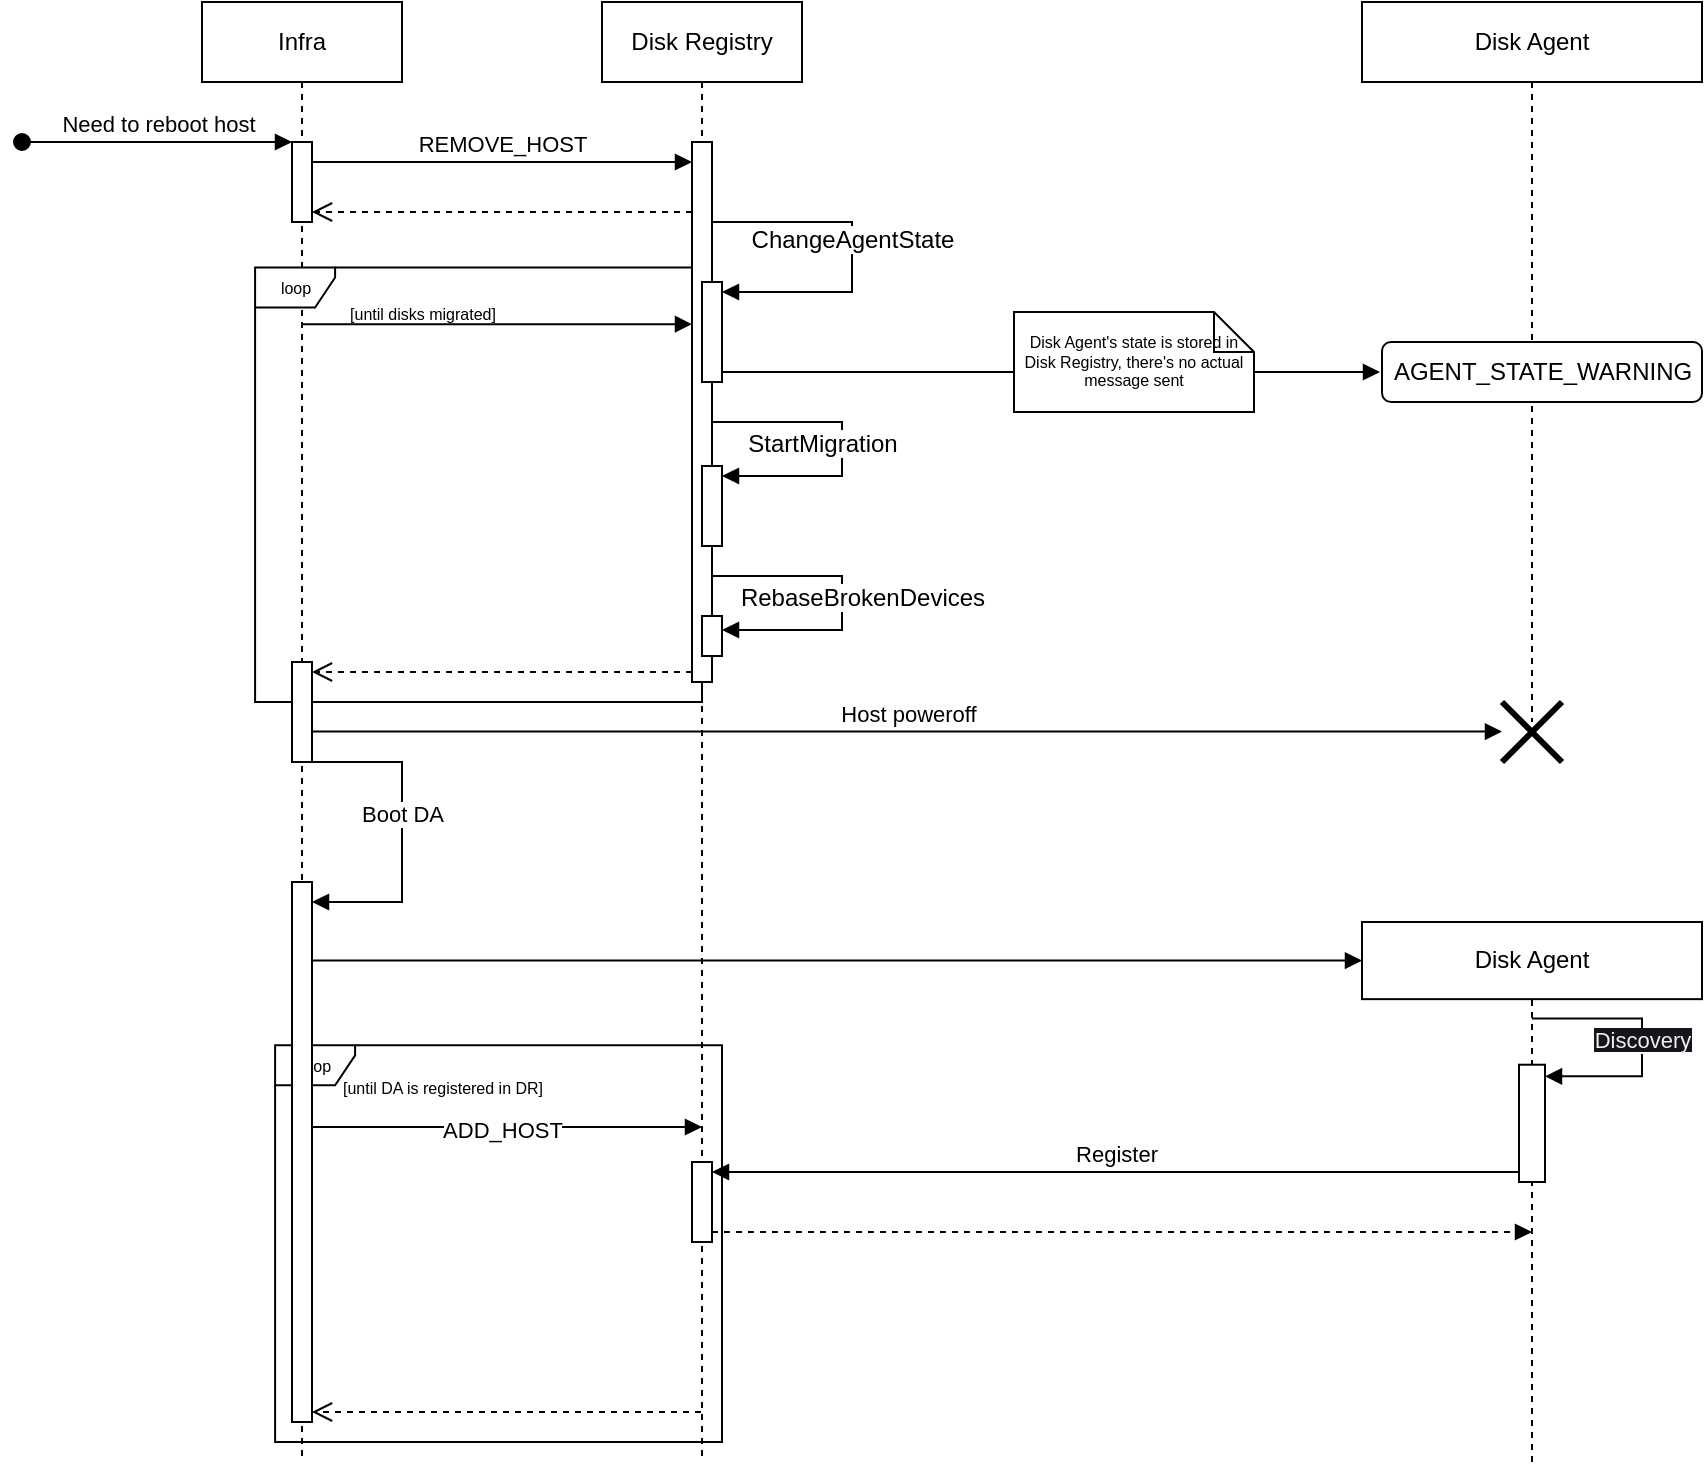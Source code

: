 <mxfile>
    <diagram name="Page-1" id="2YBvvXClWsGukQMizWep">
        <mxGraphModel dx="1387" dy="780" grid="0" gridSize="10" guides="1" tooltips="1" connect="1" arrows="1" fold="1" page="0" pageScale="1" pageWidth="850" pageHeight="1100" math="0" shadow="0">
            <root>
                <mxCell id="0"/>
                <mxCell id="1" parent="0"/>
                <mxCell id="aM9ryv3xv72pqoxQDRHE-1" value="Infra" style="shape=umlLifeline;perimeter=lifelinePerimeter;whiteSpace=wrap;html=1;container=0;dropTarget=0;collapsible=0;recursiveResize=0;outlineConnect=0;portConstraint=eastwest;newEdgeStyle={&quot;edgeStyle&quot;:&quot;elbowEdgeStyle&quot;,&quot;elbow&quot;:&quot;vertical&quot;,&quot;curved&quot;:0,&quot;rounded&quot;:0};" parent="1" vertex="1">
                    <mxGeometry x="100" y="40" width="100" height="730" as="geometry"/>
                </mxCell>
                <mxCell id="aM9ryv3xv72pqoxQDRHE-5" value="Disk Registry" style="shape=umlLifeline;perimeter=lifelinePerimeter;whiteSpace=wrap;html=1;container=0;dropTarget=0;collapsible=0;recursiveResize=0;outlineConnect=0;portConstraint=eastwest;newEdgeStyle={&quot;edgeStyle&quot;:&quot;elbowEdgeStyle&quot;,&quot;elbow&quot;:&quot;vertical&quot;,&quot;curved&quot;:0,&quot;rounded&quot;:0};movable=1;resizable=1;rotatable=1;deletable=1;editable=1;connectable=1;" parent="1" vertex="1">
                    <mxGeometry x="300" y="40" width="100" height="730" as="geometry"/>
                </mxCell>
                <mxCell id="aM9ryv3xv72pqoxQDRHE-7" value="REMOVE_HOST" style="html=1;verticalAlign=bottom;endArrow=block;edgeStyle=elbowEdgeStyle;elbow=vertical;curved=0;rounded=0;" parent="1" source="6XYIYXBxGy6aB3ax5ImO-21" target="CwJd92zBgyKHX__frGb2-6" edge="1">
                    <mxGeometry relative="1" as="geometry">
                        <mxPoint x="150" y="120" as="sourcePoint"/>
                        <Array as="points">
                            <mxPoint x="265" y="120"/>
                        </Array>
                        <mxPoint x="340" y="120" as="targetPoint"/>
                    </mxGeometry>
                </mxCell>
                <mxCell id="H9zueEprOhz8H6vKILK5-17" value="Disk Agent" style="shape=umlLifeline;perimeter=lifelinePerimeter;whiteSpace=wrap;html=1;container=1;dropTarget=0;collapsible=0;recursiveResize=0;outlineConnect=0;portConstraint=eastwest;newEdgeStyle={&quot;edgeStyle&quot;:&quot;elbowEdgeStyle&quot;,&quot;elbow&quot;:&quot;vertical&quot;,&quot;curved&quot;:0,&quot;rounded&quot;:0};" parent="1" vertex="1">
                    <mxGeometry x="680" y="40" width="170" height="360" as="geometry"/>
                </mxCell>
                <mxCell id="CwJd92zBgyKHX__frGb2-28" value="AGENT_STATE_WARNING" style="rounded=1;dashed=0;point=[];connectable=0;targetShapes=umlLifeline;html=1;" parent="H9zueEprOhz8H6vKILK5-17" vertex="1">
                    <mxGeometry x="10" y="170" width="160" height="30" as="geometry"/>
                </mxCell>
                <mxCell id="CwJd92zBgyKHX__frGb2-22" value="" style="html=1;verticalAlign=bottom;endArrow=open;dashed=1;endSize=8;curved=0;rounded=0;exitX=0;exitY=1;exitDx=0;exitDy=-5;exitPerimeter=0;" parent="1" source="CwJd92zBgyKHX__frGb2-6" target="aM9ryv3xv72pqoxQDRHE-2" edge="1">
                    <mxGeometry relative="1" as="geometry">
                        <mxPoint x="150" y="340" as="targetPoint"/>
                        <mxPoint x="345" y="335" as="sourcePoint"/>
                    </mxGeometry>
                </mxCell>
                <mxCell id="CwJd92zBgyKHX__frGb2-36" value="Host poweroff" style="html=1;verticalAlign=bottom;endArrow=block;curved=0;rounded=0;" parent="1" source="aM9ryv3xv72pqoxQDRHE-2" target="CwJd92zBgyKHX__frGb2-39" edge="1">
                    <mxGeometry relative="1" as="geometry">
                        <mxPoint x="270" y="410" as="sourcePoint"/>
                        <mxPoint x="490" y="360" as="targetPoint"/>
                    </mxGeometry>
                </mxCell>
                <mxCell id="SXcdiKqlx7OtoO0jn4dH-5" value="Register" style="html=1;verticalAlign=bottom;endArrow=block;curved=0;rounded=0;entryX=1;entryY=0;entryDx=0;entryDy=5;entryPerimeter=0;exitX=0;exitY=1;exitDx=0;exitDy=-5;exitPerimeter=0;" parent="1" source="CwJd92zBgyKHX__frGb2-56" target="SXcdiKqlx7OtoO0jn4dH-4" edge="1">
                    <mxGeometry relative="1" as="geometry">
                        <mxPoint x="270" y="585" as="sourcePoint"/>
                        <mxPoint x="450" y="570" as="targetPoint"/>
                    </mxGeometry>
                </mxCell>
                <mxCell id="CwJd92zBgyKHX__frGb2-39" value="" style="shape=umlDestroy;whiteSpace=wrap;html=1;strokeWidth=3;targetShapes=umlLifeline;" parent="1" vertex="1">
                    <mxGeometry x="750" y="390" width="30" height="30" as="geometry"/>
                </mxCell>
                <mxCell id="6XYIYXBxGy6aB3ax5ImO-12" value="" style="html=1;verticalAlign=bottom;endArrow=block;curved=0;rounded=0;exitX=1;exitY=1;exitDx=0;exitDy=-5;exitPerimeter=0;" parent="1" source="CwJd92zBgyKHX__frGb2-18" edge="1">
                    <mxGeometry x="-0.731" relative="1" as="geometry">
                        <mxPoint x="380" y="230" as="sourcePoint"/>
                        <mxPoint x="689" y="225" as="targetPoint"/>
                        <mxPoint as="offset"/>
                    </mxGeometry>
                </mxCell>
                <mxCell id="8qwJdJDoc-sO6U1SvDWc-11" value="Disk Agent's state is stored in Disk Registry, there's no actual message sent" style="shape=note;size=20;whiteSpace=wrap;html=1;fontSize=8;verticalAlign=middle;" parent="1" vertex="1">
                    <mxGeometry x="506" y="195" width="120" height="50" as="geometry"/>
                </mxCell>
                <mxCell id="6XYIYXBxGy6aB3ax5ImO-14" value="&lt;span style=&quot;text-align: left; font-size: 12px;&quot;&gt;StartMigration&lt;/span&gt;" style="html=1;verticalAlign=bottom;endArrow=block;curved=0;rounded=0;entryX=1;entryY=0;entryDx=0;entryDy=5;entryPerimeter=0;fontSize=12;" parent="1" target="6XYIYXBxGy6aB3ax5ImO-15" edge="1">
                    <mxGeometry x="0.342" y="-7" width="80" relative="1" as="geometry">
                        <mxPoint x="355" y="250" as="sourcePoint"/>
                        <mxPoint x="400" y="235" as="targetPoint"/>
                        <Array as="points">
                            <mxPoint x="420" y="250"/>
                            <mxPoint x="420" y="277"/>
                        </Array>
                        <mxPoint as="offset"/>
                    </mxGeometry>
                </mxCell>
                <mxCell id="6XYIYXBxGy6aB3ax5ImO-18" value="" style="group" parent="1" vertex="1" connectable="0">
                    <mxGeometry x="110" y="160" width="240" height="230" as="geometry"/>
                </mxCell>
                <mxCell id="6XYIYXBxGy6aB3ax5ImO-16" value="loop" style="shape=umlFrame;whiteSpace=wrap;html=1;pointerEvents=0;fontSize=8;width=40;height=20;" parent="6XYIYXBxGy6aB3ax5ImO-18" vertex="1">
                    <mxGeometry x="16.552" y="12.778" width="223.448" height="217.222" as="geometry"/>
                </mxCell>
                <mxCell id="6XYIYXBxGy6aB3ax5ImO-17" value="[until disks migrated]" style="text;html=1;align=center;verticalAlign=middle;resizable=0;points=[];autosize=1;strokeColor=none;fillColor=none;fontSize=8;" parent="6XYIYXBxGy6aB3ax5ImO-18" vertex="1">
                    <mxGeometry x="49.655" y="25.556" width="100" height="20" as="geometry"/>
                </mxCell>
                <mxCell id="6XYIYXBxGy6aB3ax5ImO-19" value="" style="html=1;verticalAlign=bottom;endArrow=open;dashed=1;endSize=8;curved=0;rounded=0;entryX=1;entryY=1;entryDx=0;entryDy=-5;entryPerimeter=0;" parent="1" source="CwJd92zBgyKHX__frGb2-6" target="6XYIYXBxGy6aB3ax5ImO-21" edge="1">
                    <mxGeometry relative="1" as="geometry">
                        <mxPoint x="170" y="140" as="targetPoint"/>
                        <mxPoint x="340" y="140" as="sourcePoint"/>
                    </mxGeometry>
                </mxCell>
                <mxCell id="aM9ryv3xv72pqoxQDRHE-3" value="Need to reboot host" style="html=1;verticalAlign=bottom;startArrow=oval;endArrow=block;startSize=8;edgeStyle=elbowEdgeStyle;elbow=vertical;curved=0;rounded=0;" parent="1" target="6XYIYXBxGy6aB3ax5ImO-21" edge="1">
                    <mxGeometry relative="1" as="geometry">
                        <mxPoint x="10" y="110" as="sourcePoint"/>
                        <mxPoint x="150" y="120" as="targetPoint"/>
                        <Array as="points">
                            <mxPoint x="90" y="110"/>
                        </Array>
                    </mxGeometry>
                </mxCell>
                <mxCell id="6XYIYXBxGy6aB3ax5ImO-23" value="" style="html=1;verticalAlign=bottom;endArrow=block;edgeStyle=elbowEdgeStyle;elbow=vertical;curved=0;rounded=0;" parent="1" source="aM9ryv3xv72pqoxQDRHE-1" target="CwJd92zBgyKHX__frGb2-6" edge="1">
                    <mxGeometry relative="1" as="geometry">
                        <mxPoint x="160" y="201.11" as="sourcePoint"/>
                        <Array as="points">
                            <mxPoint x="260" y="201.11"/>
                        </Array>
                        <mxPoint x="340" y="201.11" as="targetPoint"/>
                    </mxGeometry>
                </mxCell>
                <mxCell id="6XYIYXBxGy6aB3ax5ImO-26" value="" style="html=1;verticalAlign=bottom;labelBackgroundColor=none;endArrow=block;endFill=1;dashed=1;rounded=0;exitX=1;exitY=1;exitDx=0;exitDy=-5;exitPerimeter=0;" parent="1" source="SXcdiKqlx7OtoO0jn4dH-4" edge="1">
                    <mxGeometry width="160" relative="1" as="geometry">
                        <mxPoint x="250" y="650" as="sourcePoint"/>
                        <mxPoint x="765" y="655" as="targetPoint"/>
                    </mxGeometry>
                </mxCell>
                <mxCell id="6XYIYXBxGy6aB3ax5ImO-29" value="" style="group" parent="1" vertex="1" connectable="0">
                    <mxGeometry x="120" y="550" width="240" height="210" as="geometry"/>
                </mxCell>
                <mxCell id="6XYIYXBxGy6aB3ax5ImO-30" value="loop" style="shape=umlFrame;whiteSpace=wrap;html=1;pointerEvents=0;fontSize=8;width=40;height=20;" parent="6XYIYXBxGy6aB3ax5ImO-29" vertex="1">
                    <mxGeometry x="16.552" y="11.667" width="223.448" height="198.333" as="geometry"/>
                </mxCell>
                <mxCell id="6XYIYXBxGy6aB3ax5ImO-31" value="[until DA is registered in DR]" style="text;html=1;align=center;verticalAlign=middle;resizable=0;points=[];autosize=1;strokeColor=none;fillColor=none;fontSize=8;" parent="6XYIYXBxGy6aB3ax5ImO-29" vertex="1">
                    <mxGeometry x="39.655" y="23.333" width="120" height="20" as="geometry"/>
                </mxCell>
                <mxCell id="Eu3GBcsgDfkCTBm3hQhz-7" value="" style="html=1;verticalAlign=bottom;endArrow=block;curved=0;rounded=0;" parent="6XYIYXBxGy6aB3ax5ImO-29" source="CwJd92zBgyKHX__frGb2-45" edge="1">
                    <mxGeometry relative="1" as="geometry">
                        <mxPoint x="39.66" y="52.5" as="sourcePoint"/>
                        <mxPoint x="230" y="52.5" as="targetPoint"/>
                    </mxGeometry>
                </mxCell>
                <mxCell id="6XYIYXBxGy6aB3ax5ImO-39" value="ADD_HOST" style="edgeLabel;html=1;align=center;verticalAlign=middle;resizable=0;points=[];" parent="Eu3GBcsgDfkCTBm3hQhz-7" vertex="1" connectable="0">
                    <mxGeometry x="0.28" y="1" relative="1" as="geometry">
                        <mxPoint x="-30" y="2" as="offset"/>
                    </mxGeometry>
                </mxCell>
                <mxCell id="6XYIYXBxGy6aB3ax5ImO-36" value="" style="html=1;verticalAlign=bottom;endArrow=block;curved=0;rounded=0;entryX=0;entryY=0.5;entryDx=0;entryDy=0;" parent="1" source="CwJd92zBgyKHX__frGb2-45" target="CwJd92zBgyKHX__frGb2-49" edge="1">
                    <mxGeometry relative="1" as="geometry">
                        <mxPoint x="40" y="520" as="sourcePoint"/>
                        <mxPoint x="635" y="520" as="targetPoint"/>
                    </mxGeometry>
                </mxCell>
                <mxCell id="6XYIYXBxGy6aB3ax5ImO-37" value="" style="html=1;verticalAlign=bottom;endArrow=open;dashed=1;endSize=8;curved=0;rounded=0;entryX=1;entryY=1;entryDx=0;entryDy=-5;entryPerimeter=0;" parent="1" source="aM9ryv3xv72pqoxQDRHE-5" target="CwJd92zBgyKHX__frGb2-45" edge="1">
                    <mxGeometry relative="1" as="geometry">
                        <mxPoint x="250" y="730" as="targetPoint"/>
                        <mxPoint x="345" y="735" as="sourcePoint"/>
                    </mxGeometry>
                </mxCell>
                <mxCell id="CwJd92zBgyKHX__frGb2-6" value="" style="html=1;points=[[0,0,0,0,5],[0,1,0,0,-5],[1,0,0,0,5],[1,1,0,0,-5]];perimeter=orthogonalPerimeter;outlineConnect=0;targetShapes=umlLifeline;portConstraint=eastwest;newEdgeStyle={&quot;curved&quot;:0,&quot;rounded&quot;:0};" parent="1" vertex="1">
                    <mxGeometry x="345" y="110" width="10" height="270" as="geometry"/>
                </mxCell>
                <mxCell id="CwJd92zBgyKHX__frGb2-18" value="" style="html=1;points=[[0,0,0,0,5],[0,1,0,0,-5],[1,0,0,0,5],[1,1,0,0,-5]];perimeter=orthogonalPerimeter;outlineConnect=0;targetShapes=umlLifeline;portConstraint=eastwest;newEdgeStyle={&quot;curved&quot;:0,&quot;rounded&quot;:0};" parent="1" vertex="1">
                    <mxGeometry x="350" y="180" width="10" height="50" as="geometry"/>
                </mxCell>
                <mxCell id="SXcdiKqlx7OtoO0jn4dH-4" value="" style="html=1;points=[[0,0,0,0,5],[0,1,0,0,-5],[1,0,0,0,5],[1,1,0,0,-5]];perimeter=orthogonalPerimeter;outlineConnect=0;targetShapes=umlLifeline;portConstraint=eastwest;newEdgeStyle={&quot;curved&quot;:0,&quot;rounded&quot;:0};" parent="1" vertex="1">
                    <mxGeometry x="345" y="620" width="10" height="40" as="geometry"/>
                </mxCell>
                <mxCell id="6XYIYXBxGy6aB3ax5ImO-15" value="" style="html=1;points=[[0,0,0,0,5],[0,1,0,0,-5],[1,0,0,0,5],[1,1,0,0,-5]];perimeter=orthogonalPerimeter;outlineConnect=0;targetShapes=umlLifeline;portConstraint=eastwest;newEdgeStyle={&quot;curved&quot;:0,&quot;rounded&quot;:0};" parent="1" vertex="1">
                    <mxGeometry x="350" y="272" width="10" height="40" as="geometry"/>
                </mxCell>
                <mxCell id="6XYIYXBxGy6aB3ax5ImO-42" value="&lt;div style=&quot;text-align: left;&quot;&gt;ChangeAgentState&lt;/div&gt;" style="html=1;verticalAlign=bottom;endArrow=block;curved=0;rounded=0;entryX=1;entryY=0;entryDx=0;entryDy=5;entryPerimeter=0;fontSize=12;" parent="1" source="CwJd92zBgyKHX__frGb2-6" target="CwJd92zBgyKHX__frGb2-18" edge="1">
                    <mxGeometry x="0.03" width="80" relative="1" as="geometry">
                        <mxPoint x="360" y="150" as="sourcePoint"/>
                        <mxPoint x="365" y="190" as="targetPoint"/>
                        <Array as="points">
                            <mxPoint x="425" y="150"/>
                            <mxPoint x="425" y="185"/>
                        </Array>
                        <mxPoint as="offset"/>
                    </mxGeometry>
                </mxCell>
                <mxCell id="aM9ryv3xv72pqoxQDRHE-2" value="" style="html=1;points=[];perimeter=orthogonalPerimeter;outlineConnect=0;targetShapes=umlLifeline;portConstraint=eastwest;newEdgeStyle={&quot;edgeStyle&quot;:&quot;elbowEdgeStyle&quot;,&quot;elbow&quot;:&quot;vertical&quot;,&quot;curved&quot;:0,&quot;rounded&quot;:0};" parent="1" vertex="1">
                    <mxGeometry x="145" y="370" width="10" height="50" as="geometry"/>
                </mxCell>
                <mxCell id="CwJd92zBgyKHX__frGb2-45" value="" style="html=1;points=[[0,0,0,0,5],[0,1,0,0,-5],[1,0,0,0,5],[1,1,0,0,-5]];perimeter=orthogonalPerimeter;outlineConnect=0;targetShapes=umlLifeline;portConstraint=eastwest;newEdgeStyle={&quot;curved&quot;:0,&quot;rounded&quot;:0};" parent="1" vertex="1">
                    <mxGeometry x="145" y="480" width="10" height="270" as="geometry"/>
                </mxCell>
                <mxCell id="6XYIYXBxGy6aB3ax5ImO-21" value="" style="html=1;points=[[0,0,0,0,5],[0,1,0,0,-5],[1,0,0,0,5],[1,1,0,0,-5]];perimeter=orthogonalPerimeter;outlineConnect=0;targetShapes=umlLifeline;portConstraint=eastwest;newEdgeStyle={&quot;curved&quot;:0,&quot;rounded&quot;:0};" parent="1" vertex="1">
                    <mxGeometry x="145" y="110" width="10" height="40" as="geometry"/>
                </mxCell>
                <mxCell id="6XYIYXBxGy6aB3ax5ImO-24" value="&lt;span style=&quot;text-align: left;&quot;&gt;Boot DA&lt;/span&gt;" style="html=1;verticalAlign=bottom;endArrow=block;curved=0;rounded=0;" parent="1" source="aM9ryv3xv72pqoxQDRHE-2" target="CwJd92zBgyKHX__frGb2-45" edge="1">
                    <mxGeometry width="80" relative="1" as="geometry">
                        <mxPoint x="240" y="440" as="sourcePoint"/>
                        <mxPoint x="235" y="490" as="targetPoint"/>
                        <Array as="points">
                            <mxPoint x="200" y="420"/>
                            <mxPoint x="200" y="490"/>
                        </Array>
                    </mxGeometry>
                </mxCell>
                <mxCell id="CwJd92zBgyKHX__frGb2-49" value="Disk Agent" style="rounded=0;dashed=0;whiteSpace=wrap;html=1;" parent="1" vertex="1">
                    <mxGeometry x="680" y="500" width="170" height="38.571" as="geometry"/>
                </mxCell>
                <mxCell id="CwJd92zBgyKHX__frGb2-51" value="" style="html=1;verticalAlign=bottom;startArrow=none;endArrow=none;dashed=1;rounded=0;" parent="1" target="CwJd92zBgyKHX__frGb2-49" edge="1">
                    <mxGeometry relative="1" as="geometry">
                        <mxPoint x="765" y="770" as="sourcePoint"/>
                    </mxGeometry>
                </mxCell>
                <mxCell id="CwJd92zBgyKHX__frGb2-56" value="" style="html=1;points=[[0,0,0,0,5],[0,1,0,0,-5],[1,0,0,0,5],[1,1,0,0,-5]];perimeter=orthogonalPerimeter;outlineConnect=0;targetShapes=umlLifeline;portConstraint=eastwest;newEdgeStyle={&quot;curved&quot;:0,&quot;rounded&quot;:0};" parent="1" vertex="1">
                    <mxGeometry x="758.5" y="571.36" width="13" height="58.64" as="geometry"/>
                </mxCell>
                <mxCell id="6XYIYXBxGy6aB3ax5ImO-25" value="&lt;span style=&quot;color: rgb(240, 240, 240); font-family: Helvetica; font-size: 11px; font-style: normal; font-variant-ligatures: normal; font-variant-caps: normal; font-weight: 400; letter-spacing: normal; orphans: 2; text-align: left; text-indent: 0px; text-transform: none; widows: 2; word-spacing: 0px; -webkit-text-stroke-width: 0px; white-space: nowrap; text-decoration-thickness: initial; text-decoration-style: initial; text-decoration-color: initial; float: none; display: inline !important; background-color: rgb(24, 20, 29);&quot;&gt;Discovery&lt;/span&gt;" style="html=1;verticalAlign=bottom;endArrow=block;curved=0;rounded=0;" parent="1" target="CwJd92zBgyKHX__frGb2-56" edge="1">
                    <mxGeometry x="0.124" width="80" relative="1" as="geometry">
                        <mxPoint x="765" y="548.214" as="sourcePoint"/>
                        <mxPoint x="770" y="577.143" as="targetPoint"/>
                        <Array as="points">
                            <mxPoint x="820" y="548.214"/>
                            <mxPoint x="820" y="577.143"/>
                        </Array>
                        <mxPoint as="offset"/>
                    </mxGeometry>
                </mxCell>
                <mxCell id="5" value="" style="group" vertex="1" connectable="0" parent="1">
                    <mxGeometry x="350" y="327" width="70" height="40" as="geometry"/>
                </mxCell>
                <mxCell id="2" value="" style="html=1;points=[[0,0,0,0,5],[0,1,0,0,-5],[1,0,0,0,5],[1,1,0,0,-5]];perimeter=orthogonalPerimeter;outlineConnect=0;targetShapes=umlLifeline;portConstraint=eastwest;newEdgeStyle={&quot;curved&quot;:0,&quot;rounded&quot;:0};" vertex="1" parent="5">
                    <mxGeometry y="20" width="10" height="20" as="geometry"/>
                </mxCell>
                <mxCell id="3" value="&lt;div style=&quot;text-align: left;&quot;&gt;RebaseBrokenDevices&lt;/div&gt;" style="html=1;verticalAlign=bottom;endArrow=block;curved=0;rounded=0;entryX=1;entryY=0;entryDx=0;entryDy=5;entryPerimeter=0;fontSize=12;" edge="1" parent="5">
                    <mxGeometry x="0.118" y="10" width="80" relative="1" as="geometry">
                        <mxPoint x="5" as="sourcePoint"/>
                        <mxPoint x="10" y="27" as="targetPoint"/>
                        <Array as="points">
                            <mxPoint x="70"/>
                            <mxPoint x="70" y="27"/>
                        </Array>
                        <mxPoint as="offset"/>
                    </mxGeometry>
                </mxCell>
            </root>
        </mxGraphModel>
    </diagram>
</mxfile>